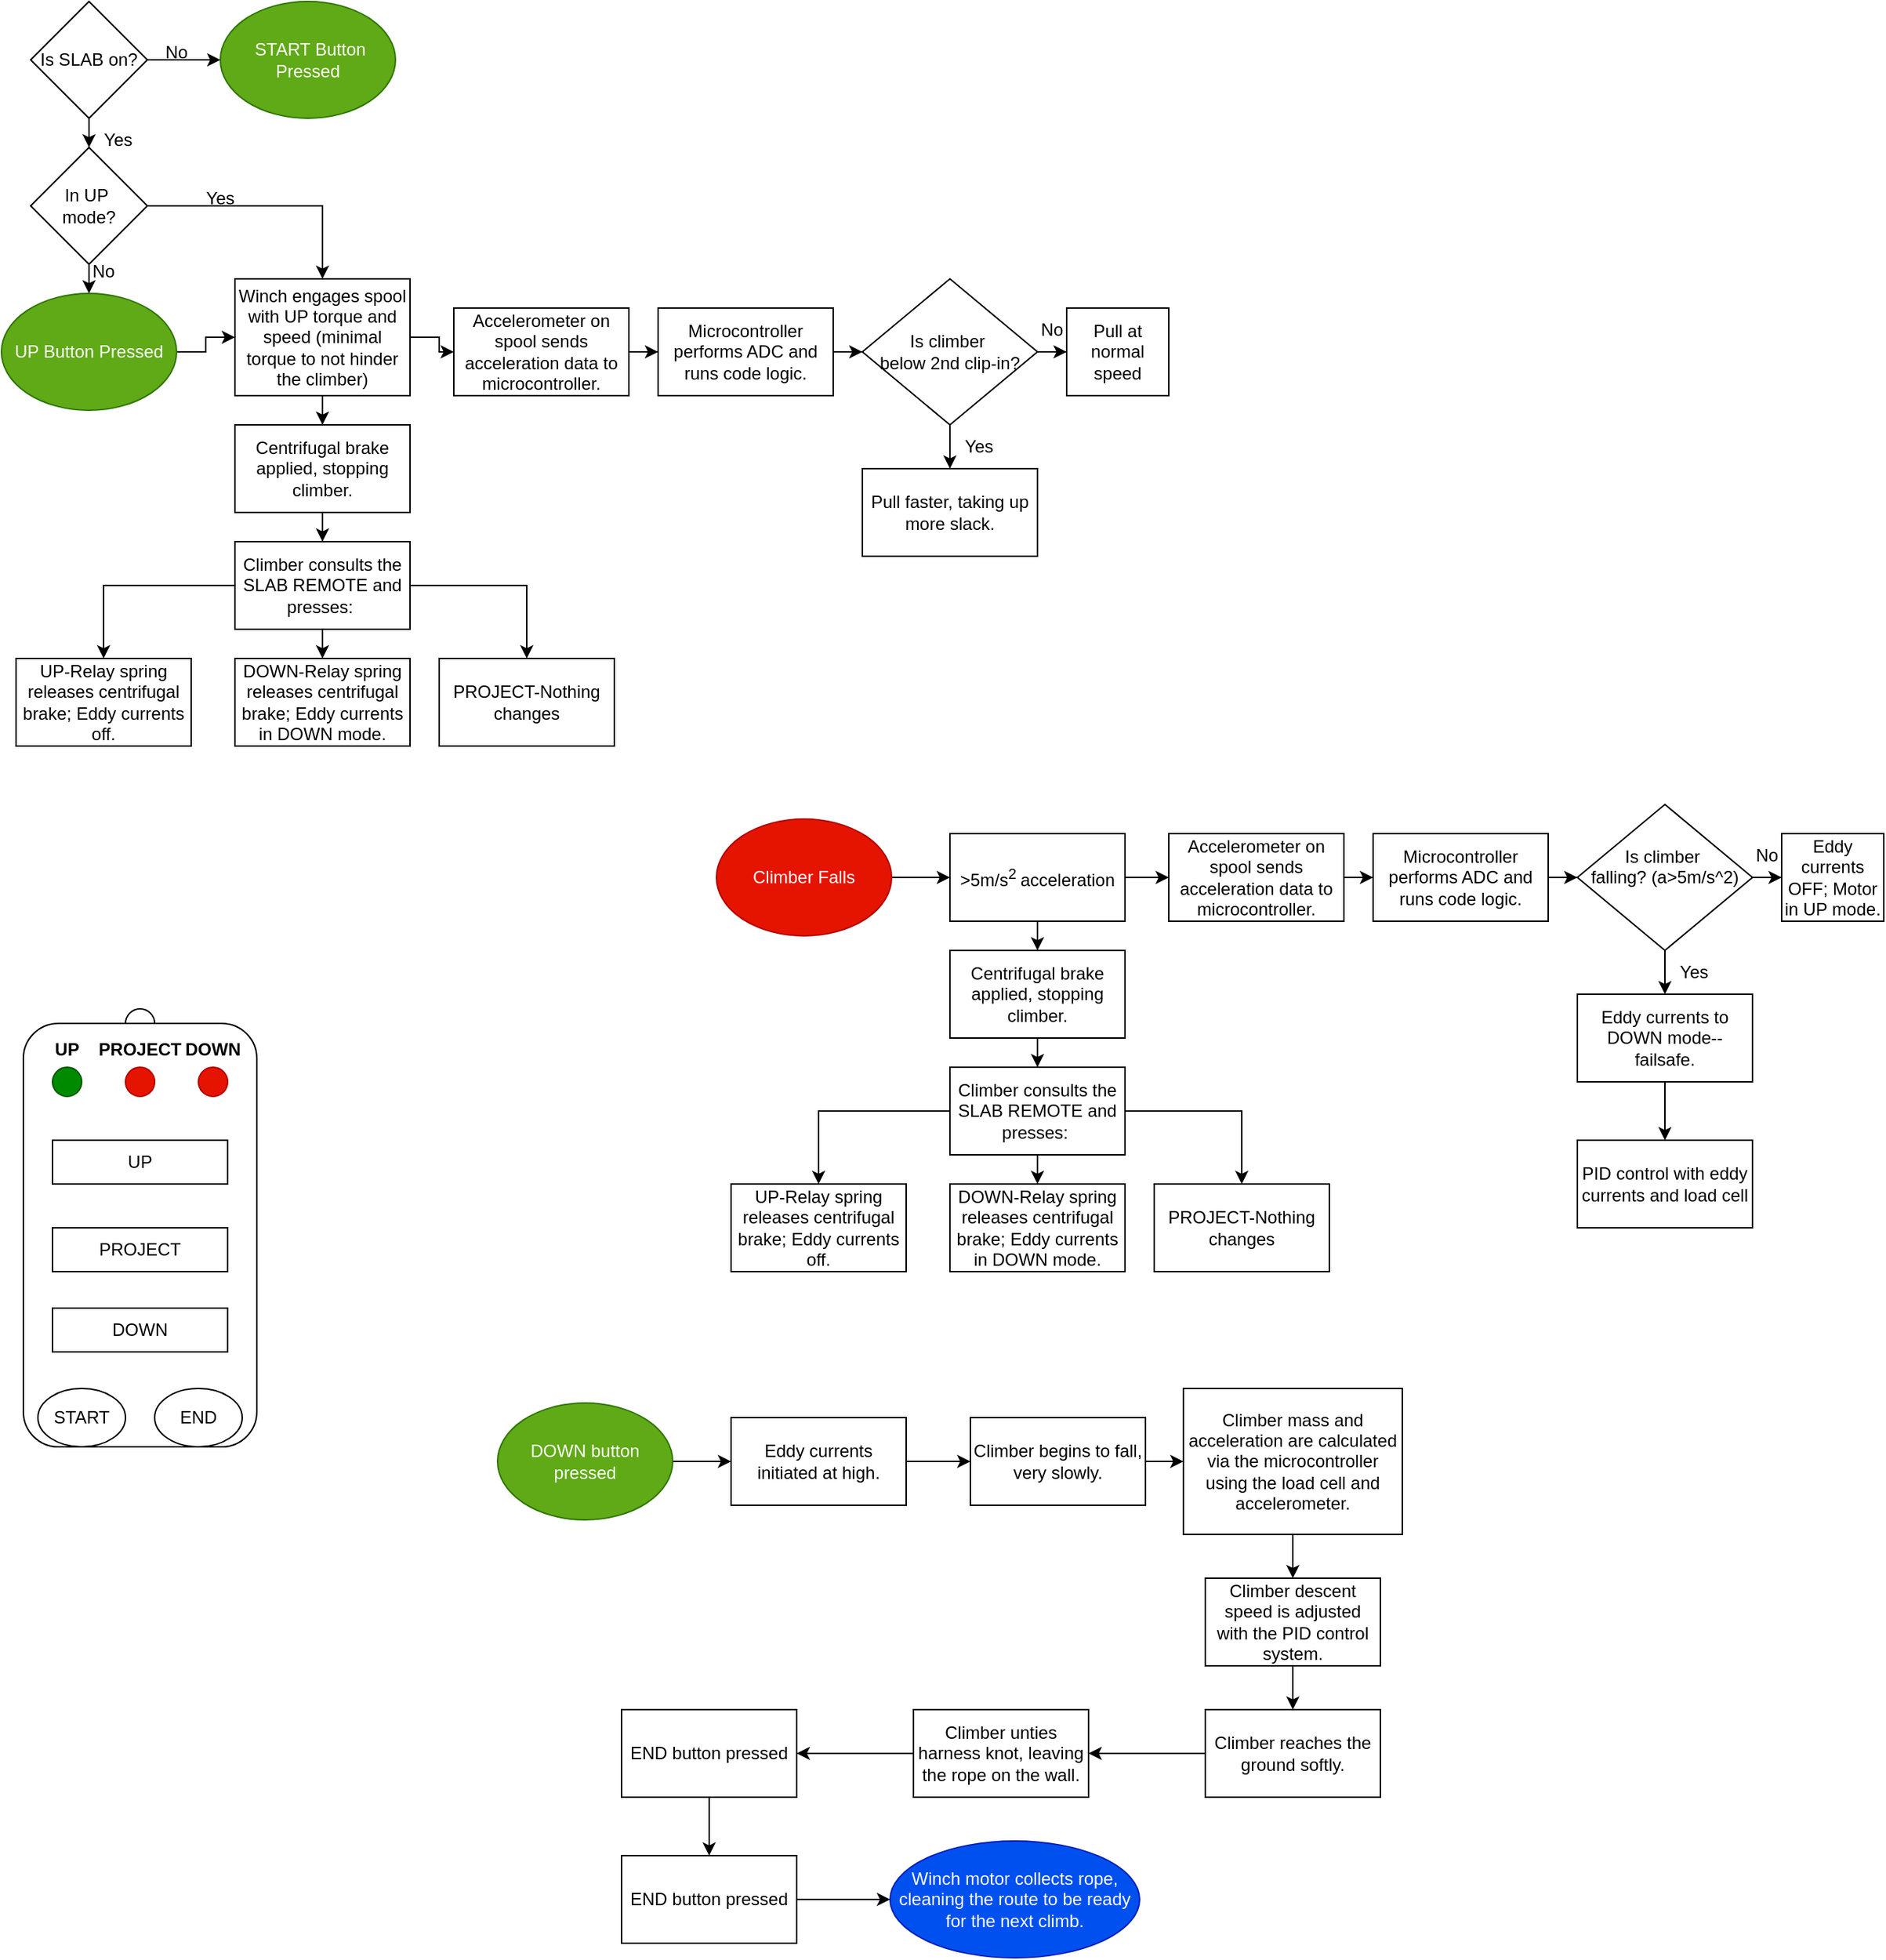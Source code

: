 <mxfile version="24.7.4">
  <diagram name="Page-1" id="YGVanjq5ePMD6jn2PILx">
    <mxGraphModel dx="1050" dy="557" grid="1" gridSize="10" guides="1" tooltips="1" connect="1" arrows="1" fold="1" page="1" pageScale="1" pageWidth="827" pageHeight="1169" math="0" shadow="0">
      <root>
        <mxCell id="0" />
        <mxCell id="1" parent="0" />
        <mxCell id="ut7mwP5UoMjiL9nKzPlM-1" value="" style="edgeStyle=orthogonalEdgeStyle;rounded=0;orthogonalLoop=1;jettySize=auto;html=1;" edge="1" parent="1" source="ut7mwP5UoMjiL9nKzPlM-2" target="ut7mwP5UoMjiL9nKzPlM-5">
          <mxGeometry relative="1" as="geometry" />
        </mxCell>
        <mxCell id="ut7mwP5UoMjiL9nKzPlM-2" value="UP Button Pressed" style="ellipse;whiteSpace=wrap;html=1;fillColor=#60a917;fontColor=#ffffff;strokeColor=#2D7600;" vertex="1" parent="1">
          <mxGeometry x="10" y="220" width="120" height="80" as="geometry" />
        </mxCell>
        <mxCell id="ut7mwP5UoMjiL9nKzPlM-3" value="" style="edgeStyle=orthogonalEdgeStyle;rounded=0;orthogonalLoop=1;jettySize=auto;html=1;" edge="1" parent="1" source="ut7mwP5UoMjiL9nKzPlM-5" target="ut7mwP5UoMjiL9nKzPlM-7">
          <mxGeometry relative="1" as="geometry" />
        </mxCell>
        <mxCell id="ut7mwP5UoMjiL9nKzPlM-4" value="" style="edgeStyle=orthogonalEdgeStyle;rounded=0;orthogonalLoop=1;jettySize=auto;html=1;" edge="1" parent="1" source="ut7mwP5UoMjiL9nKzPlM-5" target="ut7mwP5UoMjiL9nKzPlM-18">
          <mxGeometry relative="1" as="geometry" />
        </mxCell>
        <mxCell id="ut7mwP5UoMjiL9nKzPlM-5" value="Winch engages spool with UP torque and speed (minimal torque to not hinder the climber)" style="whiteSpace=wrap;html=1;" vertex="1" parent="1">
          <mxGeometry x="170" y="210" width="120" height="80" as="geometry" />
        </mxCell>
        <mxCell id="ut7mwP5UoMjiL9nKzPlM-6" value="" style="edgeStyle=orthogonalEdgeStyle;rounded=0;orthogonalLoop=1;jettySize=auto;html=1;" edge="1" parent="1" source="ut7mwP5UoMjiL9nKzPlM-7" target="ut7mwP5UoMjiL9nKzPlM-9">
          <mxGeometry relative="1" as="geometry" />
        </mxCell>
        <mxCell id="ut7mwP5UoMjiL9nKzPlM-7" value="Accelerometer on spool sends acceleration data to microcontroller." style="whiteSpace=wrap;html=1;" vertex="1" parent="1">
          <mxGeometry x="320" y="230" width="120" height="60" as="geometry" />
        </mxCell>
        <mxCell id="ut7mwP5UoMjiL9nKzPlM-8" value="" style="edgeStyle=orthogonalEdgeStyle;rounded=0;orthogonalLoop=1;jettySize=auto;html=1;" edge="1" parent="1" source="ut7mwP5UoMjiL9nKzPlM-9" target="ut7mwP5UoMjiL9nKzPlM-12">
          <mxGeometry relative="1" as="geometry" />
        </mxCell>
        <mxCell id="ut7mwP5UoMjiL9nKzPlM-9" value="Microcontroller performs ADC and runs code logic." style="whiteSpace=wrap;html=1;" vertex="1" parent="1">
          <mxGeometry x="460" y="230" width="120" height="60" as="geometry" />
        </mxCell>
        <mxCell id="ut7mwP5UoMjiL9nKzPlM-10" value="" style="edgeStyle=orthogonalEdgeStyle;rounded=0;orthogonalLoop=1;jettySize=auto;html=1;" edge="1" parent="1" source="ut7mwP5UoMjiL9nKzPlM-12" target="ut7mwP5UoMjiL9nKzPlM-13">
          <mxGeometry relative="1" as="geometry" />
        </mxCell>
        <mxCell id="ut7mwP5UoMjiL9nKzPlM-11" value="" style="edgeStyle=orthogonalEdgeStyle;rounded=0;orthogonalLoop=1;jettySize=auto;html=1;" edge="1" parent="1" source="ut7mwP5UoMjiL9nKzPlM-12" target="ut7mwP5UoMjiL9nKzPlM-15">
          <mxGeometry relative="1" as="geometry" />
        </mxCell>
        <mxCell id="ut7mwP5UoMjiL9nKzPlM-12" value="Is climber&amp;nbsp;&lt;div&gt;&lt;div&gt;below 2nd clip-in?&lt;/div&gt;&lt;/div&gt;" style="rhombus;whiteSpace=wrap;html=1;" vertex="1" parent="1">
          <mxGeometry x="600" y="210" width="120" height="100" as="geometry" />
        </mxCell>
        <mxCell id="ut7mwP5UoMjiL9nKzPlM-13" value="Pull faster, taking up more slack." style="whiteSpace=wrap;html=1;" vertex="1" parent="1">
          <mxGeometry x="600" y="340" width="120" height="60" as="geometry" />
        </mxCell>
        <mxCell id="ut7mwP5UoMjiL9nKzPlM-14" value="Yes" style="text;html=1;align=center;verticalAlign=middle;whiteSpace=wrap;rounded=0;" vertex="1" parent="1">
          <mxGeometry x="650" y="310" width="60" height="30" as="geometry" />
        </mxCell>
        <mxCell id="ut7mwP5UoMjiL9nKzPlM-15" value="Pull at normal speed" style="whiteSpace=wrap;html=1;" vertex="1" parent="1">
          <mxGeometry x="740" y="230" width="70" height="60" as="geometry" />
        </mxCell>
        <mxCell id="ut7mwP5UoMjiL9nKzPlM-16" value="No" style="text;html=1;align=center;verticalAlign=middle;whiteSpace=wrap;rounded=0;" vertex="1" parent="1">
          <mxGeometry x="700" y="230" width="60" height="30" as="geometry" />
        </mxCell>
        <mxCell id="ut7mwP5UoMjiL9nKzPlM-17" value="" style="edgeStyle=orthogonalEdgeStyle;rounded=0;orthogonalLoop=1;jettySize=auto;html=1;" edge="1" parent="1" source="ut7mwP5UoMjiL9nKzPlM-18" target="ut7mwP5UoMjiL9nKzPlM-22">
          <mxGeometry relative="1" as="geometry" />
        </mxCell>
        <mxCell id="ut7mwP5UoMjiL9nKzPlM-18" value="Centrifugal brake applied, stopping climber." style="whiteSpace=wrap;html=1;" vertex="1" parent="1">
          <mxGeometry x="170" y="310" width="120" height="60" as="geometry" />
        </mxCell>
        <mxCell id="ut7mwP5UoMjiL9nKzPlM-19" style="edgeStyle=orthogonalEdgeStyle;rounded=0;orthogonalLoop=1;jettySize=auto;html=1;exitX=1;exitY=0.5;exitDx=0;exitDy=0;entryX=0.5;entryY=0;entryDx=0;entryDy=0;" edge="1" parent="1" source="ut7mwP5UoMjiL9nKzPlM-22" target="ut7mwP5UoMjiL9nKzPlM-24">
          <mxGeometry relative="1" as="geometry" />
        </mxCell>
        <mxCell id="ut7mwP5UoMjiL9nKzPlM-20" style="edgeStyle=orthogonalEdgeStyle;rounded=0;orthogonalLoop=1;jettySize=auto;html=1;exitX=0.5;exitY=1;exitDx=0;exitDy=0;entryX=0.5;entryY=0;entryDx=0;entryDy=0;" edge="1" parent="1" source="ut7mwP5UoMjiL9nKzPlM-22" target="ut7mwP5UoMjiL9nKzPlM-25">
          <mxGeometry relative="1" as="geometry" />
        </mxCell>
        <mxCell id="ut7mwP5UoMjiL9nKzPlM-21" style="edgeStyle=orthogonalEdgeStyle;rounded=0;orthogonalLoop=1;jettySize=auto;html=1;exitX=0;exitY=0.5;exitDx=0;exitDy=0;entryX=0.5;entryY=0;entryDx=0;entryDy=0;" edge="1" parent="1" source="ut7mwP5UoMjiL9nKzPlM-22" target="ut7mwP5UoMjiL9nKzPlM-23">
          <mxGeometry relative="1" as="geometry" />
        </mxCell>
        <mxCell id="ut7mwP5UoMjiL9nKzPlM-22" value="Climber consults the SLAB REMOTE and presses:&amp;nbsp;" style="whiteSpace=wrap;html=1;" vertex="1" parent="1">
          <mxGeometry x="170" y="390" width="120" height="60" as="geometry" />
        </mxCell>
        <mxCell id="ut7mwP5UoMjiL9nKzPlM-23" value="UP-Relay spring releases centrifugal brake; Eddy currents off." style="rounded=0;whiteSpace=wrap;html=1;" vertex="1" parent="1">
          <mxGeometry x="20" y="470" width="120" height="60" as="geometry" />
        </mxCell>
        <mxCell id="ut7mwP5UoMjiL9nKzPlM-24" value="PROJECT-Nothing changes" style="rounded=0;whiteSpace=wrap;html=1;" vertex="1" parent="1">
          <mxGeometry x="310" y="470" width="120" height="60" as="geometry" />
        </mxCell>
        <mxCell id="ut7mwP5UoMjiL9nKzPlM-25" value="DOWN-Relay spring releases centrifugal brake; Eddy currents in DOWN mode." style="rounded=0;whiteSpace=wrap;html=1;" vertex="1" parent="1">
          <mxGeometry x="170" y="470" width="120" height="60" as="geometry" />
        </mxCell>
        <mxCell id="ut7mwP5UoMjiL9nKzPlM-26" value="&amp;nbsp;START Button Pressed" style="ellipse;whiteSpace=wrap;html=1;fillColor=#60a917;fontColor=#ffffff;strokeColor=#2D7600;" vertex="1" parent="1">
          <mxGeometry x="160" y="20" width="120" height="80" as="geometry" />
        </mxCell>
        <mxCell id="ut7mwP5UoMjiL9nKzPlM-27" value="" style="edgeStyle=orthogonalEdgeStyle;rounded=0;orthogonalLoop=1;jettySize=auto;html=1;" edge="1" parent="1" source="ut7mwP5UoMjiL9nKzPlM-29" target="ut7mwP5UoMjiL9nKzPlM-26">
          <mxGeometry relative="1" as="geometry" />
        </mxCell>
        <mxCell id="ut7mwP5UoMjiL9nKzPlM-28" value="" style="edgeStyle=orthogonalEdgeStyle;rounded=0;orthogonalLoop=1;jettySize=auto;html=1;" edge="1" parent="1" source="ut7mwP5UoMjiL9nKzPlM-29" target="ut7mwP5UoMjiL9nKzPlM-32">
          <mxGeometry relative="1" as="geometry" />
        </mxCell>
        <mxCell id="ut7mwP5UoMjiL9nKzPlM-29" value="Is SLAB on?" style="rhombus;whiteSpace=wrap;html=1;" vertex="1" parent="1">
          <mxGeometry x="30" y="20" width="80" height="80" as="geometry" />
        </mxCell>
        <mxCell id="ut7mwP5UoMjiL9nKzPlM-30" style="edgeStyle=orthogonalEdgeStyle;rounded=0;orthogonalLoop=1;jettySize=auto;html=1;exitX=0.5;exitY=1;exitDx=0;exitDy=0;entryX=0.5;entryY=0;entryDx=0;entryDy=0;" edge="1" parent="1" source="ut7mwP5UoMjiL9nKzPlM-32" target="ut7mwP5UoMjiL9nKzPlM-2">
          <mxGeometry relative="1" as="geometry" />
        </mxCell>
        <mxCell id="ut7mwP5UoMjiL9nKzPlM-31" style="edgeStyle=orthogonalEdgeStyle;rounded=0;orthogonalLoop=1;jettySize=auto;html=1;entryX=0.5;entryY=0;entryDx=0;entryDy=0;" edge="1" parent="1" source="ut7mwP5UoMjiL9nKzPlM-32" target="ut7mwP5UoMjiL9nKzPlM-5">
          <mxGeometry relative="1" as="geometry" />
        </mxCell>
        <mxCell id="ut7mwP5UoMjiL9nKzPlM-32" value="In UP&amp;nbsp;&lt;div&gt;mode?&lt;/div&gt;" style="rhombus;whiteSpace=wrap;html=1;" vertex="1" parent="1">
          <mxGeometry x="30" y="120" width="80" height="80" as="geometry" />
        </mxCell>
        <mxCell id="ut7mwP5UoMjiL9nKzPlM-33" value="No" style="text;html=1;align=center;verticalAlign=middle;whiteSpace=wrap;rounded=0;" vertex="1" parent="1">
          <mxGeometry x="100" y="40" width="60" height="30" as="geometry" />
        </mxCell>
        <mxCell id="ut7mwP5UoMjiL9nKzPlM-34" value="Yes" style="text;html=1;align=center;verticalAlign=middle;whiteSpace=wrap;rounded=0;" vertex="1" parent="1">
          <mxGeometry x="60" y="100" width="60" height="30" as="geometry" />
        </mxCell>
        <mxCell id="ut7mwP5UoMjiL9nKzPlM-35" value="No" style="text;html=1;align=center;verticalAlign=middle;whiteSpace=wrap;rounded=0;" vertex="1" parent="1">
          <mxGeometry x="50" y="190" width="60" height="30" as="geometry" />
        </mxCell>
        <mxCell id="ut7mwP5UoMjiL9nKzPlM-36" value="Yes" style="text;html=1;align=center;verticalAlign=middle;whiteSpace=wrap;rounded=0;" vertex="1" parent="1">
          <mxGeometry x="130" y="140" width="60" height="30" as="geometry" />
        </mxCell>
        <mxCell id="ut7mwP5UoMjiL9nKzPlM-37" value="" style="ellipse;whiteSpace=wrap;html=1;" vertex="1" parent="1">
          <mxGeometry x="95" y="710" width="20" height="20" as="geometry" />
        </mxCell>
        <mxCell id="ut7mwP5UoMjiL9nKzPlM-38" value="" style="rounded=1;whiteSpace=wrap;html=1;rotation=90;" vertex="1" parent="1">
          <mxGeometry x="-40" y="785" width="290" height="160" as="geometry" />
        </mxCell>
        <mxCell id="ut7mwP5UoMjiL9nKzPlM-39" value="UP&lt;div&gt;&lt;br&gt;&lt;/div&gt;" style="text;html=1;align=center;verticalAlign=middle;whiteSpace=wrap;rounded=0;fontStyle=1" vertex="1" parent="1">
          <mxGeometry x="25" y="730" width="60" height="30" as="geometry" />
        </mxCell>
        <mxCell id="ut7mwP5UoMjiL9nKzPlM-40" value="PROJECT&lt;div&gt;&lt;br&gt;&lt;/div&gt;" style="text;html=1;align=center;verticalAlign=middle;whiteSpace=wrap;rounded=0;fontStyle=1" vertex="1" parent="1">
          <mxGeometry x="75" y="730" width="60" height="30" as="geometry" />
        </mxCell>
        <mxCell id="ut7mwP5UoMjiL9nKzPlM-41" value="&lt;div&gt;DOWN&lt;/div&gt;&lt;div&gt;&lt;br&gt;&lt;/div&gt;" style="text;html=1;align=center;verticalAlign=middle;whiteSpace=wrap;rounded=0;fontStyle=1" vertex="1" parent="1">
          <mxGeometry x="125" y="730" width="60" height="30" as="geometry" />
        </mxCell>
        <mxCell id="ut7mwP5UoMjiL9nKzPlM-42" value="" style="ellipse;whiteSpace=wrap;html=1;aspect=fixed;fillColor=#008a00;fontColor=#ffffff;strokeColor=#005700;" vertex="1" parent="1">
          <mxGeometry x="45" y="750" width="20" height="20" as="geometry" />
        </mxCell>
        <mxCell id="ut7mwP5UoMjiL9nKzPlM-43" value="" style="ellipse;whiteSpace=wrap;html=1;aspect=fixed;fillColor=#e51400;fontColor=#ffffff;strokeColor=#B20000;" vertex="1" parent="1">
          <mxGeometry x="145" y="750" width="20" height="20" as="geometry" />
        </mxCell>
        <mxCell id="ut7mwP5UoMjiL9nKzPlM-44" value="" style="ellipse;whiteSpace=wrap;html=1;aspect=fixed;fillColor=#e51400;fontColor=#ffffff;strokeColor=#B20000;" vertex="1" parent="1">
          <mxGeometry x="95" y="750" width="20" height="20" as="geometry" />
        </mxCell>
        <mxCell id="ut7mwP5UoMjiL9nKzPlM-45" value="&lt;div&gt;&lt;br&gt;&lt;/div&gt;UP&lt;div&gt;&lt;br&gt;&lt;/div&gt;" style="rounded=0;whiteSpace=wrap;html=1;" vertex="1" parent="1">
          <mxGeometry x="45" y="800" width="120" height="30" as="geometry" />
        </mxCell>
        <mxCell id="ut7mwP5UoMjiL9nKzPlM-46" value="&lt;div&gt;PROJECT&lt;/div&gt;" style="rounded=0;whiteSpace=wrap;html=1;" vertex="1" parent="1">
          <mxGeometry x="45" y="860" width="120" height="30" as="geometry" />
        </mxCell>
        <mxCell id="ut7mwP5UoMjiL9nKzPlM-47" value="&lt;div&gt;DOWN&lt;/div&gt;" style="rounded=0;whiteSpace=wrap;html=1;" vertex="1" parent="1">
          <mxGeometry x="45" y="915" width="120" height="30" as="geometry" />
        </mxCell>
        <mxCell id="ut7mwP5UoMjiL9nKzPlM-48" value="START" style="ellipse;whiteSpace=wrap;html=1;" vertex="1" parent="1">
          <mxGeometry x="35" y="970" width="60" height="40" as="geometry" />
        </mxCell>
        <mxCell id="ut7mwP5UoMjiL9nKzPlM-49" value="END" style="ellipse;whiteSpace=wrap;html=1;" vertex="1" parent="1">
          <mxGeometry x="115" y="970" width="60" height="40" as="geometry" />
        </mxCell>
        <mxCell id="ut7mwP5UoMjiL9nKzPlM-50" value="" style="edgeStyle=orthogonalEdgeStyle;rounded=0;orthogonalLoop=1;jettySize=auto;html=1;" edge="1" parent="1" source="ut7mwP5UoMjiL9nKzPlM-51" target="ut7mwP5UoMjiL9nKzPlM-54">
          <mxGeometry relative="1" as="geometry" />
        </mxCell>
        <mxCell id="ut7mwP5UoMjiL9nKzPlM-51" value="Climber Falls" style="ellipse;whiteSpace=wrap;html=1;fillColor=#e51400;fontColor=#ffffff;strokeColor=#B20000;" vertex="1" parent="1">
          <mxGeometry x="500" y="580" width="120" height="80" as="geometry" />
        </mxCell>
        <mxCell id="ut7mwP5UoMjiL9nKzPlM-52" value="" style="edgeStyle=orthogonalEdgeStyle;rounded=0;orthogonalLoop=1;jettySize=auto;html=1;" edge="1" parent="1" source="ut7mwP5UoMjiL9nKzPlM-54" target="ut7mwP5UoMjiL9nKzPlM-56">
          <mxGeometry relative="1" as="geometry" />
        </mxCell>
        <mxCell id="ut7mwP5UoMjiL9nKzPlM-53" value="" style="edgeStyle=orthogonalEdgeStyle;rounded=0;orthogonalLoop=1;jettySize=auto;html=1;" edge="1" parent="1" source="ut7mwP5UoMjiL9nKzPlM-54" target="ut7mwP5UoMjiL9nKzPlM-68">
          <mxGeometry relative="1" as="geometry" />
        </mxCell>
        <mxCell id="ut7mwP5UoMjiL9nKzPlM-54" value="&amp;gt;5m/s&lt;sup&gt;2 &lt;/sup&gt;acceleration" style="whiteSpace=wrap;html=1;" vertex="1" parent="1">
          <mxGeometry x="660" y="590" width="120" height="60" as="geometry" />
        </mxCell>
        <mxCell id="ut7mwP5UoMjiL9nKzPlM-55" value="" style="edgeStyle=orthogonalEdgeStyle;rounded=0;orthogonalLoop=1;jettySize=auto;html=1;" edge="1" parent="1" source="ut7mwP5UoMjiL9nKzPlM-56" target="ut7mwP5UoMjiL9nKzPlM-58">
          <mxGeometry relative="1" as="geometry" />
        </mxCell>
        <mxCell id="ut7mwP5UoMjiL9nKzPlM-56" value="Accelerometer on spool sends acceleration data to microcontroller." style="whiteSpace=wrap;html=1;" vertex="1" parent="1">
          <mxGeometry x="810" y="590" width="120" height="60" as="geometry" />
        </mxCell>
        <mxCell id="ut7mwP5UoMjiL9nKzPlM-57" value="" style="edgeStyle=orthogonalEdgeStyle;rounded=0;orthogonalLoop=1;jettySize=auto;html=1;" edge="1" parent="1" source="ut7mwP5UoMjiL9nKzPlM-58" target="ut7mwP5UoMjiL9nKzPlM-61">
          <mxGeometry relative="1" as="geometry" />
        </mxCell>
        <mxCell id="ut7mwP5UoMjiL9nKzPlM-58" value="Microcontroller performs ADC and runs code logic." style="whiteSpace=wrap;html=1;" vertex="1" parent="1">
          <mxGeometry x="950" y="590" width="120" height="60" as="geometry" />
        </mxCell>
        <mxCell id="ut7mwP5UoMjiL9nKzPlM-59" value="" style="edgeStyle=orthogonalEdgeStyle;rounded=0;orthogonalLoop=1;jettySize=auto;html=1;" edge="1" parent="1" source="ut7mwP5UoMjiL9nKzPlM-61" target="ut7mwP5UoMjiL9nKzPlM-63">
          <mxGeometry relative="1" as="geometry" />
        </mxCell>
        <mxCell id="ut7mwP5UoMjiL9nKzPlM-60" value="" style="edgeStyle=orthogonalEdgeStyle;rounded=0;orthogonalLoop=1;jettySize=auto;html=1;" edge="1" parent="1" source="ut7mwP5UoMjiL9nKzPlM-61" target="ut7mwP5UoMjiL9nKzPlM-65">
          <mxGeometry relative="1" as="geometry" />
        </mxCell>
        <mxCell id="ut7mwP5UoMjiL9nKzPlM-61" value="Is climber&amp;nbsp;&lt;div&gt;falling? (a&amp;gt;5m/s^2)&lt;div&gt;&lt;br&gt;&lt;/div&gt;&lt;/div&gt;" style="rhombus;whiteSpace=wrap;html=1;" vertex="1" parent="1">
          <mxGeometry x="1090" y="570" width="120" height="100" as="geometry" />
        </mxCell>
        <mxCell id="ut7mwP5UoMjiL9nKzPlM-62" value="" style="edgeStyle=orthogonalEdgeStyle;rounded=0;orthogonalLoop=1;jettySize=auto;html=1;" edge="1" parent="1" source="ut7mwP5UoMjiL9nKzPlM-63" target="ut7mwP5UoMjiL9nKzPlM-76">
          <mxGeometry relative="1" as="geometry" />
        </mxCell>
        <mxCell id="ut7mwP5UoMjiL9nKzPlM-63" value="Eddy currents to DOWN mode--failsafe." style="whiteSpace=wrap;html=1;" vertex="1" parent="1">
          <mxGeometry x="1090" y="700" width="120" height="60" as="geometry" />
        </mxCell>
        <mxCell id="ut7mwP5UoMjiL9nKzPlM-64" value="Yes" style="text;html=1;align=center;verticalAlign=middle;whiteSpace=wrap;rounded=0;" vertex="1" parent="1">
          <mxGeometry x="1140" y="670" width="60" height="30" as="geometry" />
        </mxCell>
        <mxCell id="ut7mwP5UoMjiL9nKzPlM-65" value="&lt;div&gt;Eddy currents OFF; Motor in UP mode.&lt;/div&gt;" style="whiteSpace=wrap;html=1;" vertex="1" parent="1">
          <mxGeometry x="1230" y="590" width="70" height="60" as="geometry" />
        </mxCell>
        <mxCell id="ut7mwP5UoMjiL9nKzPlM-66" value="No" style="text;html=1;align=center;verticalAlign=middle;whiteSpace=wrap;rounded=0;" vertex="1" parent="1">
          <mxGeometry x="1190" y="590" width="60" height="30" as="geometry" />
        </mxCell>
        <mxCell id="ut7mwP5UoMjiL9nKzPlM-67" value="" style="edgeStyle=orthogonalEdgeStyle;rounded=0;orthogonalLoop=1;jettySize=auto;html=1;" edge="1" parent="1" source="ut7mwP5UoMjiL9nKzPlM-68" target="ut7mwP5UoMjiL9nKzPlM-72">
          <mxGeometry relative="1" as="geometry" />
        </mxCell>
        <mxCell id="ut7mwP5UoMjiL9nKzPlM-68" value="Centrifugal brake applied, stopping climber." style="whiteSpace=wrap;html=1;" vertex="1" parent="1">
          <mxGeometry x="660" y="670" width="120" height="60" as="geometry" />
        </mxCell>
        <mxCell id="ut7mwP5UoMjiL9nKzPlM-69" style="edgeStyle=orthogonalEdgeStyle;rounded=0;orthogonalLoop=1;jettySize=auto;html=1;exitX=1;exitY=0.5;exitDx=0;exitDy=0;entryX=0.5;entryY=0;entryDx=0;entryDy=0;" edge="1" parent="1" source="ut7mwP5UoMjiL9nKzPlM-72" target="ut7mwP5UoMjiL9nKzPlM-74">
          <mxGeometry relative="1" as="geometry" />
        </mxCell>
        <mxCell id="ut7mwP5UoMjiL9nKzPlM-70" style="edgeStyle=orthogonalEdgeStyle;rounded=0;orthogonalLoop=1;jettySize=auto;html=1;exitX=0.5;exitY=1;exitDx=0;exitDy=0;entryX=0.5;entryY=0;entryDx=0;entryDy=0;" edge="1" parent="1" source="ut7mwP5UoMjiL9nKzPlM-72" target="ut7mwP5UoMjiL9nKzPlM-75">
          <mxGeometry relative="1" as="geometry" />
        </mxCell>
        <mxCell id="ut7mwP5UoMjiL9nKzPlM-71" style="edgeStyle=orthogonalEdgeStyle;rounded=0;orthogonalLoop=1;jettySize=auto;html=1;exitX=0;exitY=0.5;exitDx=0;exitDy=0;entryX=0.5;entryY=0;entryDx=0;entryDy=0;" edge="1" parent="1" source="ut7mwP5UoMjiL9nKzPlM-72" target="ut7mwP5UoMjiL9nKzPlM-73">
          <mxGeometry relative="1" as="geometry" />
        </mxCell>
        <mxCell id="ut7mwP5UoMjiL9nKzPlM-72" value="Climber consults the SLAB REMOTE and presses:&amp;nbsp;" style="whiteSpace=wrap;html=1;" vertex="1" parent="1">
          <mxGeometry x="660" y="750" width="120" height="60" as="geometry" />
        </mxCell>
        <mxCell id="ut7mwP5UoMjiL9nKzPlM-73" value="UP-Relay spring releases centrifugal brake; Eddy currents off." style="rounded=0;whiteSpace=wrap;html=1;" vertex="1" parent="1">
          <mxGeometry x="510" y="830" width="120" height="60" as="geometry" />
        </mxCell>
        <mxCell id="ut7mwP5UoMjiL9nKzPlM-74" value="PROJECT-Nothing changes" style="rounded=0;whiteSpace=wrap;html=1;" vertex="1" parent="1">
          <mxGeometry x="800" y="830" width="120" height="60" as="geometry" />
        </mxCell>
        <mxCell id="ut7mwP5UoMjiL9nKzPlM-75" value="DOWN-Relay spring releases centrifugal brake; Eddy currents in DOWN mode." style="rounded=0;whiteSpace=wrap;html=1;" vertex="1" parent="1">
          <mxGeometry x="660" y="830" width="120" height="60" as="geometry" />
        </mxCell>
        <mxCell id="ut7mwP5UoMjiL9nKzPlM-76" value="PID control with eddy currents and load cell" style="whiteSpace=wrap;html=1;" vertex="1" parent="1">
          <mxGeometry x="1090" y="800" width="120" height="60" as="geometry" />
        </mxCell>
        <mxCell id="ut7mwP5UoMjiL9nKzPlM-77" value="" style="edgeStyle=orthogonalEdgeStyle;rounded=0;orthogonalLoop=1;jettySize=auto;html=1;" edge="1" parent="1" source="ut7mwP5UoMjiL9nKzPlM-78" target="ut7mwP5UoMjiL9nKzPlM-80">
          <mxGeometry relative="1" as="geometry" />
        </mxCell>
        <mxCell id="ut7mwP5UoMjiL9nKzPlM-78" value="DOWN button pressed" style="ellipse;whiteSpace=wrap;html=1;fillColor=#60a917;fontColor=#ffffff;strokeColor=#2D7600;" vertex="1" parent="1">
          <mxGeometry x="350" y="980" width="120" height="80" as="geometry" />
        </mxCell>
        <mxCell id="ut7mwP5UoMjiL9nKzPlM-79" value="" style="edgeStyle=orthogonalEdgeStyle;rounded=0;orthogonalLoop=1;jettySize=auto;html=1;" edge="1" parent="1" source="ut7mwP5UoMjiL9nKzPlM-80" target="ut7mwP5UoMjiL9nKzPlM-82">
          <mxGeometry relative="1" as="geometry" />
        </mxCell>
        <mxCell id="ut7mwP5UoMjiL9nKzPlM-80" value="Eddy currents initiated at high." style="whiteSpace=wrap;html=1;" vertex="1" parent="1">
          <mxGeometry x="510" y="990" width="120" height="60" as="geometry" />
        </mxCell>
        <mxCell id="ut7mwP5UoMjiL9nKzPlM-81" value="" style="edgeStyle=orthogonalEdgeStyle;rounded=0;orthogonalLoop=1;jettySize=auto;html=1;" edge="1" parent="1" source="ut7mwP5UoMjiL9nKzPlM-82" target="ut7mwP5UoMjiL9nKzPlM-84">
          <mxGeometry relative="1" as="geometry" />
        </mxCell>
        <mxCell id="ut7mwP5UoMjiL9nKzPlM-82" value="Climber begins to fall, very slowly." style="whiteSpace=wrap;html=1;" vertex="1" parent="1">
          <mxGeometry x="674" y="990" width="120" height="60" as="geometry" />
        </mxCell>
        <mxCell id="ut7mwP5UoMjiL9nKzPlM-83" value="" style="edgeStyle=orthogonalEdgeStyle;rounded=0;orthogonalLoop=1;jettySize=auto;html=1;" edge="1" parent="1" source="ut7mwP5UoMjiL9nKzPlM-84" target="ut7mwP5UoMjiL9nKzPlM-86">
          <mxGeometry relative="1" as="geometry" />
        </mxCell>
        <mxCell id="ut7mwP5UoMjiL9nKzPlM-84" value="Climber mass and acceleration are calculated via the microcontroller using the load cell and accelerometer." style="whiteSpace=wrap;html=1;" vertex="1" parent="1">
          <mxGeometry x="820" y="970" width="150" height="100" as="geometry" />
        </mxCell>
        <mxCell id="ut7mwP5UoMjiL9nKzPlM-85" value="" style="edgeStyle=orthogonalEdgeStyle;rounded=0;orthogonalLoop=1;jettySize=auto;html=1;" edge="1" parent="1" source="ut7mwP5UoMjiL9nKzPlM-86" target="ut7mwP5UoMjiL9nKzPlM-88">
          <mxGeometry relative="1" as="geometry" />
        </mxCell>
        <mxCell id="ut7mwP5UoMjiL9nKzPlM-86" value="Climber descent speed is adjusted with the PID control system." style="whiteSpace=wrap;html=1;" vertex="1" parent="1">
          <mxGeometry x="835" y="1100" width="120" height="60" as="geometry" />
        </mxCell>
        <mxCell id="ut7mwP5UoMjiL9nKzPlM-87" value="" style="edgeStyle=orthogonalEdgeStyle;rounded=0;orthogonalLoop=1;jettySize=auto;html=1;" edge="1" parent="1" source="ut7mwP5UoMjiL9nKzPlM-88" target="ut7mwP5UoMjiL9nKzPlM-90">
          <mxGeometry relative="1" as="geometry" />
        </mxCell>
        <mxCell id="ut7mwP5UoMjiL9nKzPlM-88" value="Climber reaches the ground softly." style="whiteSpace=wrap;html=1;" vertex="1" parent="1">
          <mxGeometry x="835" y="1190" width="120" height="60" as="geometry" />
        </mxCell>
        <mxCell id="ut7mwP5UoMjiL9nKzPlM-89" value="" style="edgeStyle=orthogonalEdgeStyle;rounded=0;orthogonalLoop=1;jettySize=auto;html=1;" edge="1" parent="1" source="ut7mwP5UoMjiL9nKzPlM-90" target="ut7mwP5UoMjiL9nKzPlM-92">
          <mxGeometry relative="1" as="geometry" />
        </mxCell>
        <mxCell id="ut7mwP5UoMjiL9nKzPlM-90" value="Climber unties harness knot, leaving the rope on the wall." style="whiteSpace=wrap;html=1;" vertex="1" parent="1">
          <mxGeometry x="635" y="1190" width="120" height="60" as="geometry" />
        </mxCell>
        <mxCell id="ut7mwP5UoMjiL9nKzPlM-91" value="" style="edgeStyle=orthogonalEdgeStyle;rounded=0;orthogonalLoop=1;jettySize=auto;html=1;" edge="1" parent="1" source="ut7mwP5UoMjiL9nKzPlM-92" target="ut7mwP5UoMjiL9nKzPlM-94">
          <mxGeometry relative="1" as="geometry" />
        </mxCell>
        <mxCell id="ut7mwP5UoMjiL9nKzPlM-92" value="END button pressed" style="whiteSpace=wrap;html=1;" vertex="1" parent="1">
          <mxGeometry x="435" y="1190" width="120" height="60" as="geometry" />
        </mxCell>
        <mxCell id="ut7mwP5UoMjiL9nKzPlM-93" value="" style="edgeStyle=orthogonalEdgeStyle;rounded=0;orthogonalLoop=1;jettySize=auto;html=1;" edge="1" parent="1" source="ut7mwP5UoMjiL9nKzPlM-94" target="ut7mwP5UoMjiL9nKzPlM-95">
          <mxGeometry relative="1" as="geometry" />
        </mxCell>
        <mxCell id="ut7mwP5UoMjiL9nKzPlM-94" value="END button pressed" style="whiteSpace=wrap;html=1;" vertex="1" parent="1">
          <mxGeometry x="435" y="1290" width="120" height="60" as="geometry" />
        </mxCell>
        <mxCell id="ut7mwP5UoMjiL9nKzPlM-95" value="Winch motor collects rope, cleaning the route to be ready for the next climb." style="ellipse;whiteSpace=wrap;html=1;fillColor=#0050ef;fontColor=#ffffff;strokeColor=#001DBC;" vertex="1" parent="1">
          <mxGeometry x="619" y="1280" width="171" height="80" as="geometry" />
        </mxCell>
      </root>
    </mxGraphModel>
  </diagram>
</mxfile>
